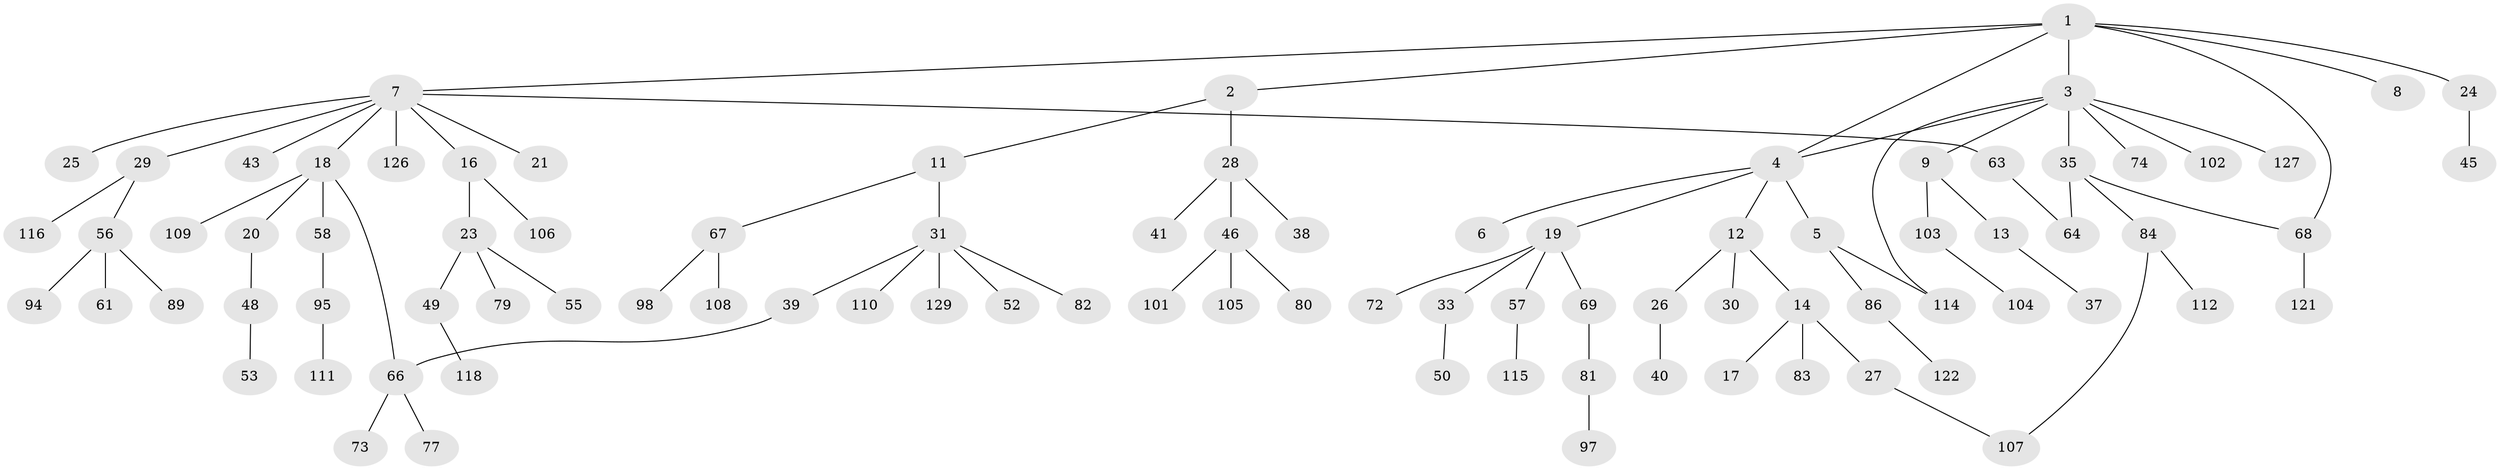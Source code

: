 // original degree distribution, {7: 0.015384615384615385, 3: 0.15384615384615385, 6: 0.015384615384615385, 2: 0.2923076923076923, 1: 0.4307692307692308, 4: 0.05384615384615385, 8: 0.007692307692307693, 5: 0.03076923076923077}
// Generated by graph-tools (version 1.1) at 2025/10/02/27/25 16:10:52]
// undirected, 91 vertices, 96 edges
graph export_dot {
graph [start="1"]
  node [color=gray90,style=filled];
  1 [super="+34"];
  2;
  3 [super="+15"];
  4 [super="+123"];
  5 [super="+42"];
  6 [super="+71"];
  7 [super="+10"];
  8;
  9 [super="+44"];
  11;
  12 [super="+128"];
  13 [super="+78"];
  14 [super="+75"];
  16 [super="+125"];
  17;
  18 [super="+54"];
  19 [super="+22"];
  20 [super="+60"];
  21 [super="+93"];
  23 [super="+32"];
  24;
  25 [super="+87"];
  26 [super="+70"];
  27 [super="+117"];
  28 [super="+124"];
  29 [super="+51"];
  30;
  31 [super="+99"];
  33;
  35 [super="+36"];
  37;
  38;
  39 [super="+92"];
  40 [super="+119"];
  41 [super="+47"];
  43;
  45;
  46 [super="+65"];
  48 [super="+59"];
  49 [super="+62"];
  50;
  52;
  53;
  55;
  56 [super="+88"];
  57;
  58;
  61;
  63 [super="+76"];
  64;
  66 [super="+113"];
  67 [super="+85"];
  68;
  69;
  72;
  73;
  74 [super="+130"];
  77;
  79;
  80;
  81 [super="+91"];
  82 [super="+96"];
  83;
  84 [super="+90"];
  86 [super="+100"];
  89;
  94;
  95;
  97;
  98;
  101;
  102;
  103;
  104;
  105;
  106;
  107;
  108 [super="+120"];
  109;
  110;
  111;
  112;
  114;
  115;
  116;
  118;
  121;
  122;
  126;
  127;
  129;
  1 -- 2;
  1 -- 3;
  1 -- 7;
  1 -- 8;
  1 -- 24;
  1 -- 68;
  1 -- 4;
  2 -- 11;
  2 -- 28;
  3 -- 4;
  3 -- 9;
  3 -- 35;
  3 -- 74;
  3 -- 102;
  3 -- 114;
  3 -- 127;
  4 -- 5;
  4 -- 6;
  4 -- 12;
  4 -- 19;
  5 -- 86;
  5 -- 114;
  7 -- 16;
  7 -- 43;
  7 -- 18;
  7 -- 21;
  7 -- 25;
  7 -- 29;
  7 -- 126;
  7 -- 63;
  9 -- 13;
  9 -- 103;
  11 -- 31;
  11 -- 67;
  12 -- 14;
  12 -- 26;
  12 -- 30;
  13 -- 37;
  14 -- 17;
  14 -- 27;
  14 -- 83;
  16 -- 23 [weight=2];
  16 -- 106;
  18 -- 20;
  18 -- 58;
  18 -- 109;
  18 -- 66;
  19 -- 57;
  19 -- 69;
  19 -- 72;
  19 -- 33;
  20 -- 48;
  23 -- 79;
  23 -- 49;
  23 -- 55;
  24 -- 45;
  26 -- 40;
  27 -- 107;
  28 -- 38;
  28 -- 41;
  28 -- 46;
  29 -- 116;
  29 -- 56;
  31 -- 39;
  31 -- 52;
  31 -- 82;
  31 -- 110;
  31 -- 129;
  33 -- 50;
  35 -- 64;
  35 -- 84;
  35 -- 68;
  39 -- 66;
  46 -- 105;
  46 -- 80;
  46 -- 101;
  48 -- 53;
  49 -- 118;
  56 -- 61 [weight=2];
  56 -- 89;
  56 -- 94;
  57 -- 115;
  58 -- 95;
  63 -- 64;
  66 -- 73;
  66 -- 77;
  67 -- 98;
  67 -- 108;
  68 -- 121;
  69 -- 81;
  81 -- 97;
  84 -- 107;
  84 -- 112;
  86 -- 122;
  95 -- 111;
  103 -- 104;
}
